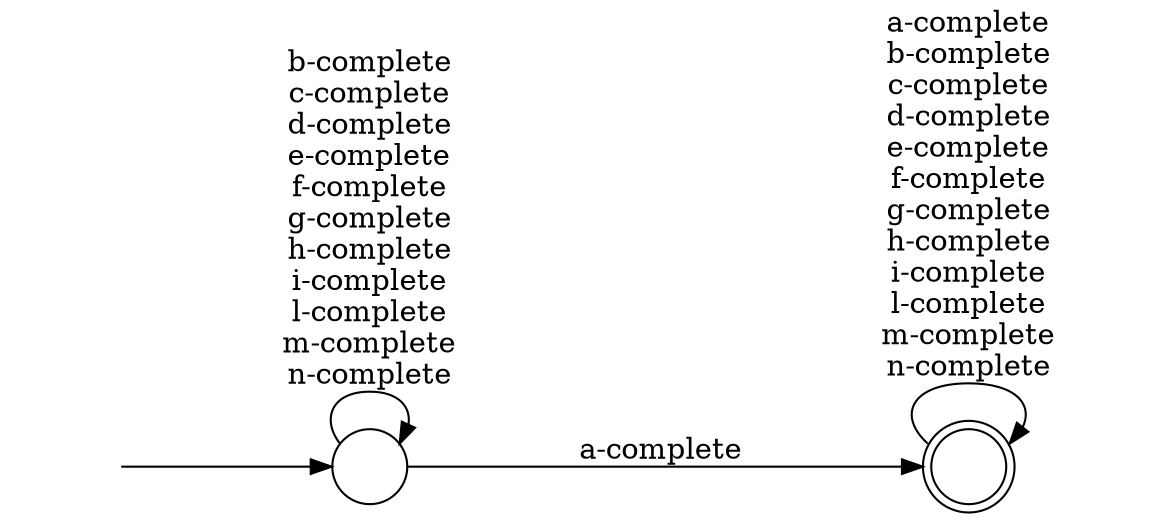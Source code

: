 digraph Automaton {
  rankdir = LR;
  0 [shape=circle,label=""];
  initial [shape=plaintext,label=""];
  initial -> 0
  0 -> 1 [label="a-complete"]
  0 -> 0 [label="b-complete\nc-complete\nd-complete\ne-complete\nf-complete\ng-complete\nh-complete\ni-complete\nl-complete\nm-complete\nn-complete"]
  1 [shape=doublecircle,label=""];
  1 -> 1 [label="a-complete\nb-complete\nc-complete\nd-complete\ne-complete\nf-complete\ng-complete\nh-complete\ni-complete\nl-complete\nm-complete\nn-complete"]
}
